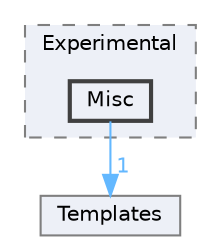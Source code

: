 digraph "Misc"
{
 // INTERACTIVE_SVG=YES
 // LATEX_PDF_SIZE
  bgcolor="transparent";
  edge [fontname=Helvetica,fontsize=10,labelfontname=Helvetica,labelfontsize=10];
  node [fontname=Helvetica,fontsize=10,shape=box,height=0.2,width=0.4];
  compound=true
  subgraph clusterdir_4ab9d7572061c6848a717d3e8a158f2e {
    graph [ bgcolor="#edf0f7", pencolor="grey50", label="Experimental", fontname=Helvetica,fontsize=10 style="filled,dashed", URL="dir_4ab9d7572061c6848a717d3e8a158f2e.html",tooltip=""]
  dir_acf4611241eabd29892b11facad7593a [label="Misc", fillcolor="#edf0f7", color="grey25", style="filled,bold", URL="dir_acf4611241eabd29892b11facad7593a.html",tooltip=""];
  }
  dir_d923b29e5793e4ca6ecf89bd6d2fe94d [label="Templates", fillcolor="#edf0f7", color="grey50", style="filled", URL="dir_d923b29e5793e4ca6ecf89bd6d2fe94d.html",tooltip=""];
  dir_acf4611241eabd29892b11facad7593a->dir_d923b29e5793e4ca6ecf89bd6d2fe94d [headlabel="1", labeldistance=1.5 headhref="dir_000648_001176.html" href="dir_000648_001176.html" color="steelblue1" fontcolor="steelblue1"];
}
